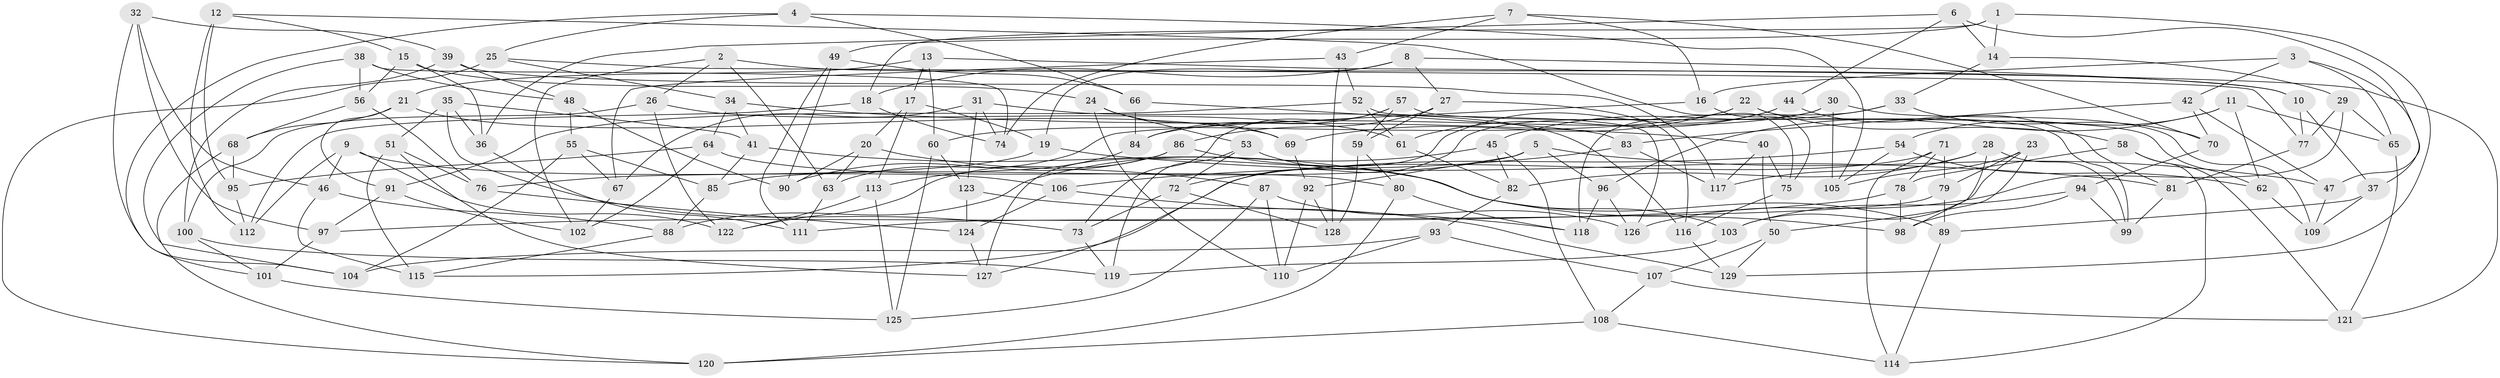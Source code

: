 // coarse degree distribution, {6: 0.5, 5: 0.15384615384615385, 4: 0.07692307692307693, 9: 0.038461538461538464, 7: 0.15384615384615385, 8: 0.057692307692307696, 10: 0.019230769230769232}
// Generated by graph-tools (version 1.1) at 2025/38/03/04/25 23:38:11]
// undirected, 129 vertices, 258 edges
graph export_dot {
  node [color=gray90,style=filled];
  1;
  2;
  3;
  4;
  5;
  6;
  7;
  8;
  9;
  10;
  11;
  12;
  13;
  14;
  15;
  16;
  17;
  18;
  19;
  20;
  21;
  22;
  23;
  24;
  25;
  26;
  27;
  28;
  29;
  30;
  31;
  32;
  33;
  34;
  35;
  36;
  37;
  38;
  39;
  40;
  41;
  42;
  43;
  44;
  45;
  46;
  47;
  48;
  49;
  50;
  51;
  52;
  53;
  54;
  55;
  56;
  57;
  58;
  59;
  60;
  61;
  62;
  63;
  64;
  65;
  66;
  67;
  68;
  69;
  70;
  71;
  72;
  73;
  74;
  75;
  76;
  77;
  78;
  79;
  80;
  81;
  82;
  83;
  84;
  85;
  86;
  87;
  88;
  89;
  90;
  91;
  92;
  93;
  94;
  95;
  96;
  97;
  98;
  99;
  100;
  101;
  102;
  103;
  104;
  105;
  106;
  107;
  108;
  109;
  110;
  111;
  112;
  113;
  114;
  115;
  116;
  117;
  118;
  119;
  120;
  121;
  122;
  123;
  124;
  125;
  126;
  127;
  128;
  129;
  1 -- 49;
  1 -- 129;
  1 -- 14;
  1 -- 18;
  2 -- 102;
  2 -- 10;
  2 -- 26;
  2 -- 63;
  3 -- 16;
  3 -- 37;
  3 -- 65;
  3 -- 42;
  4 -- 25;
  4 -- 66;
  4 -- 105;
  4 -- 101;
  5 -- 92;
  5 -- 96;
  5 -- 47;
  5 -- 85;
  6 -- 36;
  6 -- 44;
  6 -- 14;
  6 -- 47;
  7 -- 16;
  7 -- 43;
  7 -- 70;
  7 -- 74;
  8 -- 10;
  8 -- 18;
  8 -- 27;
  8 -- 19;
  9 -- 46;
  9 -- 122;
  9 -- 106;
  9 -- 112;
  10 -- 37;
  10 -- 77;
  11 -- 54;
  11 -- 65;
  11 -- 96;
  11 -- 62;
  12 -- 75;
  12 -- 15;
  12 -- 112;
  12 -- 95;
  13 -- 121;
  13 -- 21;
  13 -- 60;
  13 -- 17;
  14 -- 33;
  14 -- 29;
  15 -- 36;
  15 -- 24;
  15 -- 56;
  16 -- 63;
  16 -- 75;
  17 -- 113;
  17 -- 19;
  17 -- 20;
  18 -- 112;
  18 -- 74;
  19 -- 81;
  19 -- 76;
  20 -- 63;
  20 -- 87;
  20 -- 90;
  21 -- 69;
  21 -- 68;
  21 -- 91;
  22 -- 99;
  22 -- 60;
  22 -- 58;
  22 -- 69;
  23 -- 103;
  23 -- 79;
  23 -- 105;
  23 -- 50;
  24 -- 53;
  24 -- 69;
  24 -- 110;
  25 -- 120;
  25 -- 77;
  25 -- 34;
  26 -- 61;
  26 -- 122;
  26 -- 100;
  27 -- 59;
  27 -- 86;
  27 -- 116;
  28 -- 82;
  28 -- 99;
  28 -- 117;
  28 -- 98;
  29 -- 126;
  29 -- 77;
  29 -- 65;
  30 -- 109;
  30 -- 105;
  30 -- 84;
  30 -- 127;
  31 -- 123;
  31 -- 74;
  31 -- 116;
  31 -- 67;
  32 -- 97;
  32 -- 46;
  32 -- 39;
  32 -- 104;
  33 -- 45;
  33 -- 118;
  33 -- 70;
  34 -- 40;
  34 -- 64;
  34 -- 41;
  35 -- 36;
  35 -- 41;
  35 -- 51;
  35 -- 73;
  36 -- 111;
  37 -- 89;
  37 -- 109;
  38 -- 56;
  38 -- 74;
  38 -- 104;
  38 -- 48;
  39 -- 100;
  39 -- 48;
  39 -- 117;
  40 -- 117;
  40 -- 50;
  40 -- 75;
  41 -- 89;
  41 -- 85;
  42 -- 83;
  42 -- 47;
  42 -- 70;
  43 -- 128;
  43 -- 67;
  43 -- 52;
  44 -- 61;
  44 -- 127;
  44 -- 81;
  45 -- 88;
  45 -- 82;
  45 -- 108;
  46 -- 115;
  46 -- 88;
  47 -- 109;
  48 -- 90;
  48 -- 55;
  49 -- 111;
  49 -- 66;
  49 -- 90;
  50 -- 129;
  50 -- 107;
  51 -- 127;
  51 -- 115;
  51 -- 76;
  52 -- 61;
  52 -- 126;
  52 -- 91;
  53 -- 119;
  53 -- 103;
  53 -- 72;
  54 -- 72;
  54 -- 105;
  54 -- 62;
  55 -- 85;
  55 -- 104;
  55 -- 67;
  56 -- 68;
  56 -- 76;
  57 -- 62;
  57 -- 84;
  57 -- 73;
  57 -- 59;
  58 -- 78;
  58 -- 114;
  58 -- 121;
  59 -- 128;
  59 -- 80;
  60 -- 123;
  60 -- 125;
  61 -- 82;
  62 -- 109;
  63 -- 111;
  64 -- 102;
  64 -- 80;
  64 -- 95;
  65 -- 121;
  66 -- 84;
  66 -- 83;
  67 -- 102;
  68 -- 120;
  68 -- 95;
  69 -- 92;
  70 -- 94;
  71 -- 79;
  71 -- 115;
  71 -- 78;
  71 -- 114;
  72 -- 73;
  72 -- 128;
  73 -- 119;
  75 -- 116;
  76 -- 124;
  77 -- 81;
  78 -- 98;
  78 -- 97;
  79 -- 111;
  79 -- 89;
  80 -- 118;
  80 -- 120;
  81 -- 99;
  82 -- 93;
  83 -- 106;
  83 -- 117;
  84 -- 113;
  85 -- 88;
  86 -- 122;
  86 -- 98;
  86 -- 90;
  87 -- 125;
  87 -- 110;
  87 -- 126;
  88 -- 115;
  89 -- 114;
  91 -- 102;
  91 -- 97;
  92 -- 128;
  92 -- 110;
  93 -- 104;
  93 -- 107;
  93 -- 110;
  94 -- 99;
  94 -- 98;
  94 -- 103;
  95 -- 112;
  96 -- 118;
  96 -- 126;
  97 -- 101;
  100 -- 119;
  100 -- 101;
  101 -- 125;
  103 -- 119;
  106 -- 124;
  106 -- 118;
  107 -- 108;
  107 -- 121;
  108 -- 114;
  108 -- 120;
  113 -- 122;
  113 -- 125;
  116 -- 129;
  123 -- 124;
  123 -- 129;
  124 -- 127;
}
